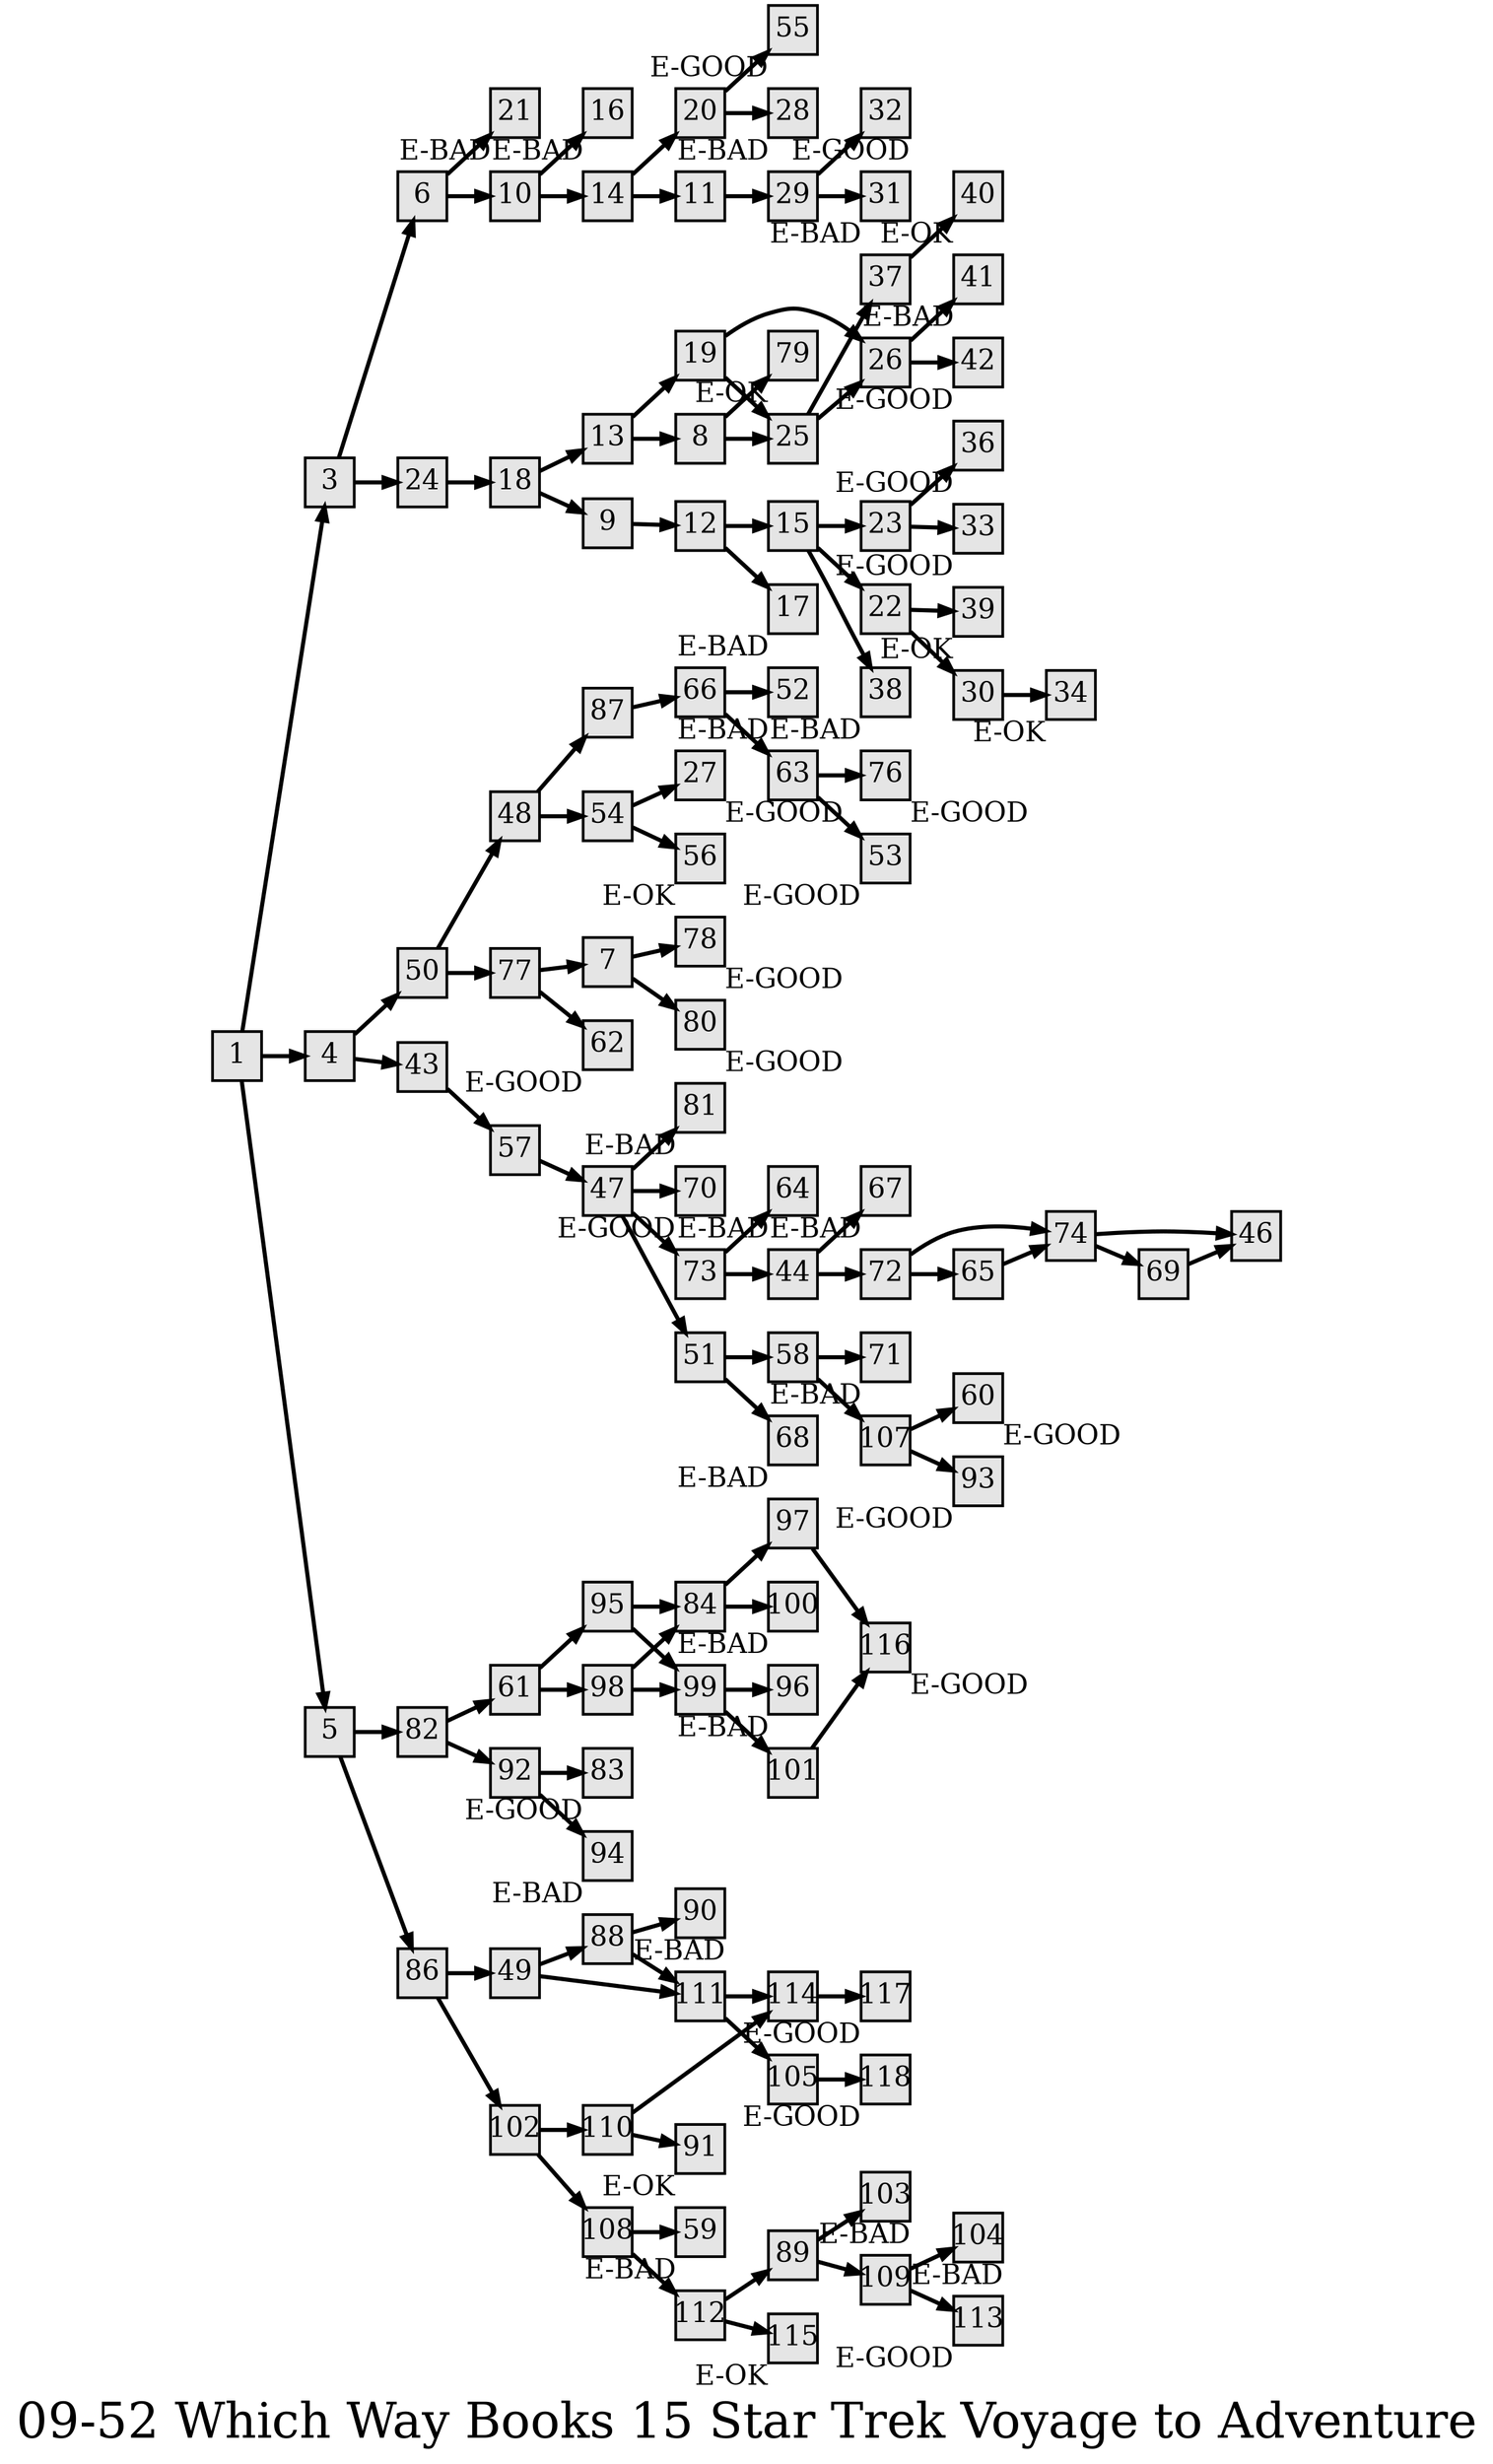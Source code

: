 digraph g{
  graph [ label="09-52 Which Way Books 15 Star Trek Voyage to Adventure" rankdir=LR, ordering=out, fontsize=36, nodesep="0.35", ranksep="0.45"];
  node  [shape=rect, penwidth=2, fontsize=20, style=filled, fillcolor=grey90, margin="0,0", labelfloat=true, regular=true, fixedsize=true];
  edge  [labelfloat=true, penwidth=3, fontsize=12];
  // ---;
  // group  : Katz;
  // id     :;
  // gbid   :;
  // series :;
  // title  :;
  // author :;
  // credit:;
  // - name : Juliet Way-Henthorne;
  // role : encoder;
  // date : 2017-09-05;
  // - name : Jeremy Douglass;
  // role : editor;
  // date : 2017-10-19;
  // render:;
  // - name   : small;
  // styles : gvStyles-small.txt;
  // engine : dot;
  // comment: >;
  
  // ---;
  
  // From | To | Label;
  
  1 -> 3;
  1 -> 4;
  1 -> 5;
  3 -> 6;
  3 -> 24;
  4 -> 50;
  4 -> 43;
  5 -> 82;
  5 -> 86;
  6 -> 21;
  6 -> 10;
  7 -> 78;
  7 -> 80;
  8 -> 79;
  8 -> 25;
  9 -> 12;
  10 -> 16;
  10 -> 14;
  11 -> 29;
  12 -> 15;
  12 -> 17;
  13 -> 19;
  13 -> 8;
  14 -> 20;
  14 -> 11;
  15 -> 23;
  15 -> 22;
  15 -> 38;
  16	[ xlabel="E-BAD" ];
  17	[ xlabel="E-BAD" ];
  18 -> 13;
  18 -> 9;
  19 -> 26;
  19 -> 25;
  20 -> 55;
  20 -> 28;
  21	[ xlabel="E-BAD" ];
  22 -> 39;
  22 -> 30;
  23 -> 36;
  23 -> 33;
  24 -> 18;
  25 -> 37;
  25 -> 26;
  26 -> 41;
  26 -> 42;
  27	[ xlabel="E-GOOD" ];
  28	[ xlabel="E-BAD" ];
  29 -> 32;
  29 -> 31;
  30 -> 34;
  31	[ xlabel="E-BAD" ];
  32	[ xlabel="E-GOOD" ];
  33	[ xlabel="E-GOOD" ];
  34	[ xlabel="E-OK" ];
  36	[ xlabel="E-GOOD" ];
  37 -> 40;
  38	[ xlabel="E-BAD" ];
  39	[ xlabel="E-OK" ];
  40	[ xlabel="E-OK" ];
  41	[ xlabel="E-BAD" ];
  42	[ xlabel="E-GOOD" ];
  43 -> 57;
  44 -> 67;
  44 -> 72;
  47 -> 81;
  47 -> 70;
  47 -> 73;
  47 -> 51;
  48 -> 87;
  48 -> 54;
  49 -> 88;
  49 -> 111;
  50 -> 48;
  50 -> 77;
  51 -> 58;
  51 -> 68;
  52	[ xlabel="E-BAD" ];
  53	[ xlabel="E-GOOD" ];
  54 -> 27;
  54 -> 56;
  55	[ xlabel="E-GOOD" ];
  56	[ xlabel="E-OK" ];
  57 -> 47;
  58 -> 71;
  58 -> 107;
  59	[ xlabel="E-BAD" ];
  60	[ xlabel="E-GOOD" ];
  61 -> 95;
  61 -> 98;
  62	[ xlabel="E-GOOD" ];
  63 -> 76;
  63 -> 53;
  64	[ xlabel="E-BAD" ];
  65 -> 74;
  66 -> 52;
  66 -> 63;
  67	[ xlabel="E-BAD" ];
  68	[ xlabel="E-BAD" ];
  69 -> 46;
  70	[ xlabel="E-GOOD" ];
  71	[ xlabel="E-BAD" ];
  72 -> 74;
  72 -> 65;
  73 -> 64;
  73 -> 44;
  74 -> 46;
  74 -> 69;
  76	[ xlabel="E-GOOD" ];
  77 -> 7;
  77 -> 62;
  78	[ xlabel="E-GOOD" ];
  79	[ xlabel="E-OK" ];
  80	[ xlabel="E-GOOD" ];
  81	[ xlabel="E-BAD" ];
  82 -> 61;
  82 -> 92;
  83	[ xlabel="E-GOOD" ];
  84 -> 97;
  84 -> 100;
  86 -> 49;
  86 -> 102;
  87 -> 66;
  88 -> 111;
  88 -> 90;
  89 -> 103;
  89 -> 109;
  90	[ xlabel="E-BAD" ];
  91	[ xlabel="E-OK" ];
  92 -> 83;
  92 -> 94;
  93	[ xlabel="E-GOOD" ];
  94	[ xlabel="E-BAD" ];
  95 -> 84;
  95 -> 99;
  96	[ xlabel="E-BAD" ];
  97 -> 116;
  98 -> 84;
  98 -> 99;
  99 -> 96;
  99 -> 101;
  100	[ xlabel="E-BAD" ];
  101 -> 116;
  102 -> 110;
  102 -> 108;
  103	[ xlabel="E-BAD" ];
  104	[ xlabel="E-BAD" ];
  105 -> 118;
  107 -> 60;
  107 -> 93;
  108 -> 59;
  108 -> 112;
  109 -> 104;
  109 -> 113;
  110 -> 114;
  110 -> 91;
  111 -> 114;
  111 -> 105;
  112 -> 89;
  112 -> 115;
  113	[ xlabel="E-GOOD" ];
  114 -> 117;
  115	[ xlabel="E-OK" ];
  116	[ xlabel="E-GOOD" ];
  117	[ xlabel="E-GOOD" ];
  118	[ xlabel="E-GOOD" ];
}

